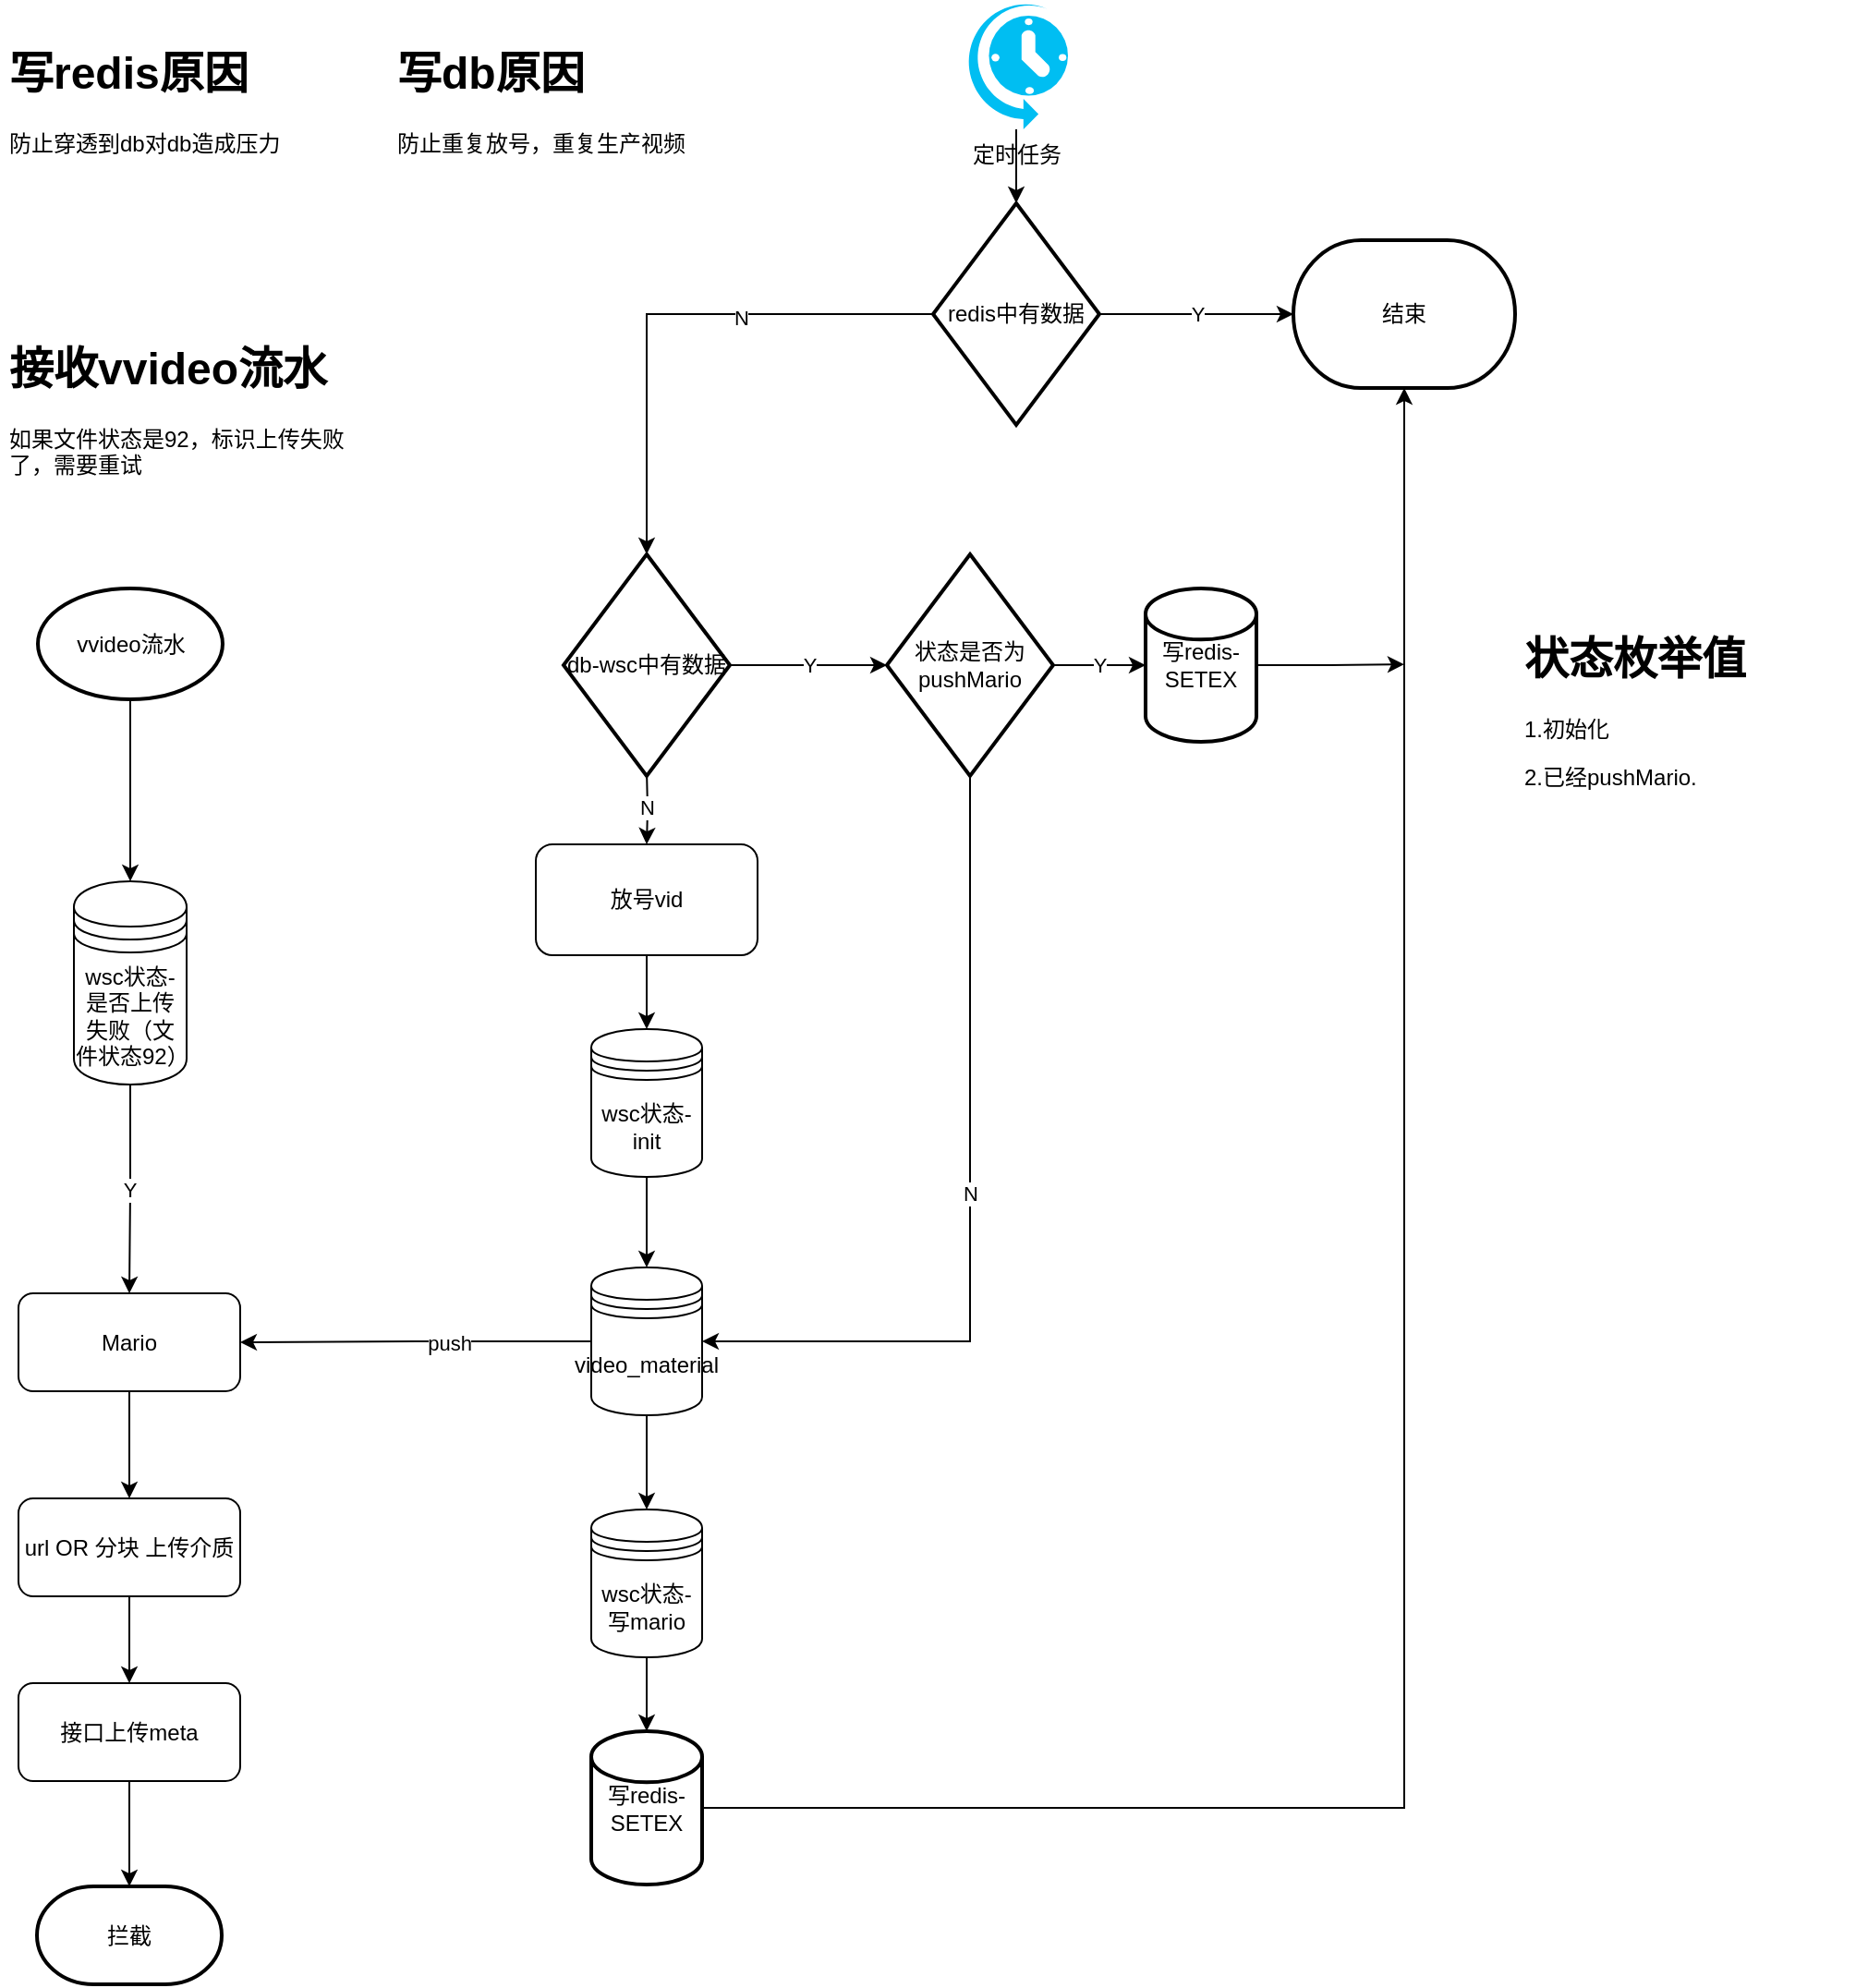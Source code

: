 <mxfile version="17.2.6" type="github">
  <diagram id="Lr0cav-XPf76D56cU3gr" name="Page-1">
    <mxGraphModel dx="2435" dy="943" grid="1" gridSize="10" guides="1" tooltips="1" connect="1" arrows="1" fold="1" page="1" pageScale="1" pageWidth="827" pageHeight="1169" math="0" shadow="0">
      <root>
        <mxCell id="0" />
        <mxCell id="1" parent="0" />
        <mxCell id="btpLiM1xGfyTe02xs8fI-7" style="edgeStyle=orthogonalEdgeStyle;rounded=0;orthogonalLoop=1;jettySize=auto;html=1;entryX=0.5;entryY=0;entryDx=0;entryDy=0;" edge="1" parent="1" source="btpLiM1xGfyTe02xs8fI-1">
          <mxGeometry relative="1" as="geometry">
            <mxPoint x="320" y="180" as="targetPoint" />
          </mxGeometry>
        </mxCell>
        <mxCell id="btpLiM1xGfyTe02xs8fI-1" value="定时任务" style="verticalLabelPosition=bottom;html=1;verticalAlign=top;align=center;strokeColor=none;fillColor=#00BEF2;shape=mxgraph.azure.scheduler;pointerEvents=1;" vertex="1" parent="1">
          <mxGeometry x="292" y="70" width="56" height="70" as="geometry" />
        </mxCell>
        <mxCell id="btpLiM1xGfyTe02xs8fI-36" value="N" style="edgeStyle=orthogonalEdgeStyle;rounded=0;orthogonalLoop=1;jettySize=auto;html=1;exitX=0.5;exitY=1;exitDx=0;exitDy=0;entryX=0.5;entryY=0;entryDx=0;entryDy=0;" edge="1" parent="1" target="btpLiM1xGfyTe02xs8fI-8">
          <mxGeometry relative="1" as="geometry">
            <mxPoint x="120" y="487" as="sourcePoint" />
          </mxGeometry>
        </mxCell>
        <mxCell id="btpLiM1xGfyTe02xs8fI-3" value="结束" style="strokeWidth=2;html=1;shape=mxgraph.flowchart.terminator;whiteSpace=wrap;fontFamily=Helvetica;fontSize=12;fontColor=default;align=center;strokeColor=default;fillColor=default;" vertex="1" parent="1">
          <mxGeometry x="470" y="200" width="120" height="80" as="geometry" />
        </mxCell>
        <mxCell id="btpLiM1xGfyTe02xs8fI-37" style="edgeStyle=orthogonalEdgeStyle;rounded=0;orthogonalLoop=1;jettySize=auto;html=1;exitX=0.5;exitY=1;exitDx=0;exitDy=0;entryX=0.5;entryY=0;entryDx=0;entryDy=0;" edge="1" parent="1" source="btpLiM1xGfyTe02xs8fI-8" target="btpLiM1xGfyTe02xs8fI-18">
          <mxGeometry relative="1" as="geometry" />
        </mxCell>
        <mxCell id="btpLiM1xGfyTe02xs8fI-8" value="放号vid" style="rounded=1;whiteSpace=wrap;html=1;" vertex="1" parent="1">
          <mxGeometry x="60" y="527" width="120" height="60" as="geometry" />
        </mxCell>
        <mxCell id="btpLiM1xGfyTe02xs8fI-17" style="edgeStyle=orthogonalEdgeStyle;rounded=0;orthogonalLoop=1;jettySize=auto;html=1;exitX=0.5;exitY=1;exitDx=0;exitDy=0;entryX=0.5;entryY=0;entryDx=0;entryDy=0;entryPerimeter=0;startArrow=none;" edge="1" parent="1" source="btpLiM1xGfyTe02xs8fI-39" target="btpLiM1xGfyTe02xs8fI-16">
          <mxGeometry relative="1" as="geometry" />
        </mxCell>
        <mxCell id="btpLiM1xGfyTe02xs8fI-41" style="edgeStyle=orthogonalEdgeStyle;rounded=0;orthogonalLoop=1;jettySize=auto;html=1;exitX=0.5;exitY=1;exitDx=0;exitDy=0;entryX=0.5;entryY=0;entryDx=0;entryDy=0;" edge="1" parent="1" source="btpLiM1xGfyTe02xs8fI-10" target="btpLiM1xGfyTe02xs8fI-39">
          <mxGeometry relative="1" as="geometry" />
        </mxCell>
        <mxCell id="btpLiM1xGfyTe02xs8fI-56" style="edgeStyle=orthogonalEdgeStyle;rounded=0;orthogonalLoop=1;jettySize=auto;html=1;exitX=0;exitY=0.5;exitDx=0;exitDy=0;entryX=1;entryY=0.5;entryDx=0;entryDy=0;" edge="1" parent="1" source="btpLiM1xGfyTe02xs8fI-10" target="btpLiM1xGfyTe02xs8fI-12">
          <mxGeometry relative="1" as="geometry" />
        </mxCell>
        <mxCell id="btpLiM1xGfyTe02xs8fI-57" value="push" style="edgeLabel;html=1;align=center;verticalAlign=middle;resizable=0;points=[];" vertex="1" connectable="0" parent="btpLiM1xGfyTe02xs8fI-56">
          <mxGeometry x="-0.194" y="1" relative="1" as="geometry">
            <mxPoint as="offset" />
          </mxGeometry>
        </mxCell>
        <mxCell id="btpLiM1xGfyTe02xs8fI-10" value="video_material" style="shape=datastore;whiteSpace=wrap;html=1;fontFamily=Helvetica;fontSize=12;fontColor=default;align=center;strokeColor=default;fillColor=default;" vertex="1" parent="1">
          <mxGeometry x="90" y="756" width="60" height="80" as="geometry" />
        </mxCell>
        <mxCell id="btpLiM1xGfyTe02xs8fI-24" style="edgeStyle=orthogonalEdgeStyle;rounded=0;orthogonalLoop=1;jettySize=auto;html=1;exitX=0.5;exitY=1;exitDx=0;exitDy=0;entryX=0.5;entryY=0;entryDx=0;entryDy=0;" edge="1" parent="1" source="btpLiM1xGfyTe02xs8fI-12" target="btpLiM1xGfyTe02xs8fI-22">
          <mxGeometry relative="1" as="geometry" />
        </mxCell>
        <mxCell id="btpLiM1xGfyTe02xs8fI-12" value="Mario" style="rounded=1;whiteSpace=wrap;html=1;" vertex="1" parent="1">
          <mxGeometry x="-220" y="770" width="120" height="53" as="geometry" />
        </mxCell>
        <mxCell id="btpLiM1xGfyTe02xs8fI-21" style="edgeStyle=orthogonalEdgeStyle;rounded=0;orthogonalLoop=1;jettySize=auto;html=1;exitX=1;exitY=0.5;exitDx=0;exitDy=0;exitPerimeter=0;entryX=0.5;entryY=1;entryDx=0;entryDy=0;entryPerimeter=0;" edge="1" parent="1" source="btpLiM1xGfyTe02xs8fI-16" target="btpLiM1xGfyTe02xs8fI-3">
          <mxGeometry relative="1" as="geometry" />
        </mxCell>
        <mxCell id="btpLiM1xGfyTe02xs8fI-16" value="写redis-SETEX" style="strokeWidth=2;html=1;shape=mxgraph.flowchart.database;whiteSpace=wrap;" vertex="1" parent="1">
          <mxGeometry x="90" y="1007" width="60" height="83" as="geometry" />
        </mxCell>
        <mxCell id="btpLiM1xGfyTe02xs8fI-38" style="edgeStyle=orthogonalEdgeStyle;rounded=0;orthogonalLoop=1;jettySize=auto;html=1;exitX=0.5;exitY=1;exitDx=0;exitDy=0;entryX=0.5;entryY=0;entryDx=0;entryDy=0;" edge="1" parent="1" source="btpLiM1xGfyTe02xs8fI-18" target="btpLiM1xGfyTe02xs8fI-10">
          <mxGeometry relative="1" as="geometry" />
        </mxCell>
        <mxCell id="btpLiM1xGfyTe02xs8fI-18" value="wsc状态-init" style="shape=datastore;whiteSpace=wrap;html=1;fontFamily=Helvetica;fontSize=12;fontColor=default;align=center;strokeColor=default;fillColor=default;" vertex="1" parent="1">
          <mxGeometry x="90" y="627" width="60" height="80" as="geometry" />
        </mxCell>
        <mxCell id="btpLiM1xGfyTe02xs8fI-25" style="edgeStyle=orthogonalEdgeStyle;rounded=0;orthogonalLoop=1;jettySize=auto;html=1;exitX=0.5;exitY=1;exitDx=0;exitDy=0;entryX=0.5;entryY=0;entryDx=0;entryDy=0;" edge="1" parent="1" source="btpLiM1xGfyTe02xs8fI-22" target="btpLiM1xGfyTe02xs8fI-23">
          <mxGeometry relative="1" as="geometry" />
        </mxCell>
        <mxCell id="btpLiM1xGfyTe02xs8fI-22" value="url OR 分块 上传介质" style="rounded=1;whiteSpace=wrap;html=1;" vertex="1" parent="1">
          <mxGeometry x="-220" y="881" width="120" height="53" as="geometry" />
        </mxCell>
        <mxCell id="btpLiM1xGfyTe02xs8fI-27" style="edgeStyle=orthogonalEdgeStyle;rounded=0;orthogonalLoop=1;jettySize=auto;html=1;exitX=0.5;exitY=1;exitDx=0;exitDy=0;entryX=0.5;entryY=0;entryDx=0;entryDy=0;entryPerimeter=0;" edge="1" parent="1" source="btpLiM1xGfyTe02xs8fI-23" target="btpLiM1xGfyTe02xs8fI-26">
          <mxGeometry relative="1" as="geometry" />
        </mxCell>
        <mxCell id="btpLiM1xGfyTe02xs8fI-23" value="接口上传meta" style="rounded=1;whiteSpace=wrap;html=1;" vertex="1" parent="1">
          <mxGeometry x="-220" y="981" width="120" height="53" as="geometry" />
        </mxCell>
        <mxCell id="btpLiM1xGfyTe02xs8fI-26" value="拦截" style="strokeWidth=2;html=1;shape=mxgraph.flowchart.terminator;whiteSpace=wrap;" vertex="1" parent="1">
          <mxGeometry x="-210" y="1091" width="100" height="53" as="geometry" />
        </mxCell>
        <mxCell id="btpLiM1xGfyTe02xs8fI-39" value="wsc状态-写mario" style="shape=datastore;whiteSpace=wrap;html=1;fontFamily=Helvetica;fontSize=12;fontColor=default;align=center;strokeColor=default;fillColor=default;" vertex="1" parent="1">
          <mxGeometry x="90" y="887" width="60" height="80" as="geometry" />
        </mxCell>
        <mxCell id="btpLiM1xGfyTe02xs8fI-49" style="edgeStyle=orthogonalEdgeStyle;rounded=0;orthogonalLoop=1;jettySize=auto;html=1;exitX=0;exitY=0.5;exitDx=0;exitDy=0;exitPerimeter=0;entryX=0.5;entryY=0;entryDx=0;entryDy=0;entryPerimeter=0;" edge="1" parent="1" source="btpLiM1xGfyTe02xs8fI-43" target="btpLiM1xGfyTe02xs8fI-47">
          <mxGeometry relative="1" as="geometry" />
        </mxCell>
        <mxCell id="btpLiM1xGfyTe02xs8fI-58" value="N" style="edgeLabel;html=1;align=center;verticalAlign=middle;resizable=0;points=[];" vertex="1" connectable="0" parent="btpLiM1xGfyTe02xs8fI-49">
          <mxGeometry x="-0.265" y="2" relative="1" as="geometry">
            <mxPoint as="offset" />
          </mxGeometry>
        </mxCell>
        <mxCell id="btpLiM1xGfyTe02xs8fI-59" value="Y" style="edgeStyle=orthogonalEdgeStyle;rounded=0;orthogonalLoop=1;jettySize=auto;html=1;exitX=1;exitY=0.5;exitDx=0;exitDy=0;exitPerimeter=0;entryX=0;entryY=0.5;entryDx=0;entryDy=0;entryPerimeter=0;" edge="1" parent="1" source="btpLiM1xGfyTe02xs8fI-43" target="btpLiM1xGfyTe02xs8fI-3">
          <mxGeometry relative="1" as="geometry" />
        </mxCell>
        <mxCell id="btpLiM1xGfyTe02xs8fI-43" value="redis中有数据" style="strokeWidth=2;html=1;shape=mxgraph.flowchart.decision;whiteSpace=wrap;" vertex="1" parent="1">
          <mxGeometry x="275" y="180" width="90" height="120" as="geometry" />
        </mxCell>
        <mxCell id="btpLiM1xGfyTe02xs8fI-51" value="Y" style="edgeStyle=orthogonalEdgeStyle;rounded=0;orthogonalLoop=1;jettySize=auto;html=1;exitX=1;exitY=0.5;exitDx=0;exitDy=0;exitPerimeter=0;entryX=0;entryY=0.5;entryDx=0;entryDy=0;entryPerimeter=0;" edge="1" parent="1" source="btpLiM1xGfyTe02xs8fI-47" target="btpLiM1xGfyTe02xs8fI-50">
          <mxGeometry relative="1" as="geometry">
            <Array as="points">
              <mxPoint x="190" y="430" />
              <mxPoint x="190" y="430" />
            </Array>
          </mxGeometry>
        </mxCell>
        <mxCell id="btpLiM1xGfyTe02xs8fI-47" value="db-wsc中有数据" style="strokeWidth=2;html=1;shape=mxgraph.flowchart.decision;whiteSpace=wrap;" vertex="1" parent="1">
          <mxGeometry x="75" y="370" width="90" height="120" as="geometry" />
        </mxCell>
        <mxCell id="btpLiM1xGfyTe02xs8fI-52" style="edgeStyle=orthogonalEdgeStyle;rounded=0;orthogonalLoop=1;jettySize=auto;html=1;exitX=1;exitY=0.5;exitDx=0;exitDy=0;exitPerimeter=0;startArrow=none;" edge="1" parent="1" source="btpLiM1xGfyTe02xs8fI-53">
          <mxGeometry relative="1" as="geometry">
            <mxPoint x="530" y="429.571" as="targetPoint" />
          </mxGeometry>
        </mxCell>
        <mxCell id="btpLiM1xGfyTe02xs8fI-55" value="Y" style="edgeStyle=orthogonalEdgeStyle;rounded=0;orthogonalLoop=1;jettySize=auto;html=1;exitX=1;exitY=0.5;exitDx=0;exitDy=0;exitPerimeter=0;entryX=0;entryY=0.5;entryDx=0;entryDy=0;entryPerimeter=0;" edge="1" parent="1" source="btpLiM1xGfyTe02xs8fI-50" target="btpLiM1xGfyTe02xs8fI-53">
          <mxGeometry relative="1" as="geometry" />
        </mxCell>
        <mxCell id="btpLiM1xGfyTe02xs8fI-60" value="N" style="edgeStyle=orthogonalEdgeStyle;rounded=0;orthogonalLoop=1;jettySize=auto;html=1;exitX=0.5;exitY=1;exitDx=0;exitDy=0;exitPerimeter=0;entryX=1;entryY=0.5;entryDx=0;entryDy=0;" edge="1" parent="1" source="btpLiM1xGfyTe02xs8fI-50" target="btpLiM1xGfyTe02xs8fI-10">
          <mxGeometry relative="1" as="geometry" />
        </mxCell>
        <mxCell id="btpLiM1xGfyTe02xs8fI-50" value="状态是否为pushMario" style="strokeWidth=2;html=1;shape=mxgraph.flowchart.decision;whiteSpace=wrap;" vertex="1" parent="1">
          <mxGeometry x="250" y="370" width="90" height="120" as="geometry" />
        </mxCell>
        <mxCell id="btpLiM1xGfyTe02xs8fI-53" value="写redis-SETEX" style="strokeWidth=2;html=1;shape=mxgraph.flowchart.database;whiteSpace=wrap;" vertex="1" parent="1">
          <mxGeometry x="390" y="388.5" width="60" height="83" as="geometry" />
        </mxCell>
        <mxCell id="btpLiM1xGfyTe02xs8fI-61" value="&lt;h1&gt;状态枚举值&lt;/h1&gt;&lt;p&gt;1.初始化&lt;/p&gt;&lt;p&gt;2.已经pushMario.&lt;/p&gt;" style="text;html=1;strokeColor=none;fillColor=none;spacing=5;spacingTop=-20;whiteSpace=wrap;overflow=hidden;rounded=0;" vertex="1" parent="1">
          <mxGeometry x="590" y="407" width="190" height="120" as="geometry" />
        </mxCell>
        <mxCell id="btpLiM1xGfyTe02xs8fI-62" value="&lt;h1&gt;写db原因&lt;/h1&gt;&lt;p&gt;防止重复放号，重复生产视频&lt;/p&gt;" style="text;html=1;strokeColor=none;fillColor=none;spacing=5;spacingTop=-20;whiteSpace=wrap;overflow=hidden;rounded=0;" vertex="1" parent="1">
          <mxGeometry x="-20" y="90" width="190" height="120" as="geometry" />
        </mxCell>
        <mxCell id="btpLiM1xGfyTe02xs8fI-63" value="&lt;h1&gt;写redis原因&lt;/h1&gt;&lt;p&gt;防止穿透到db对db造成压力&lt;/p&gt;" style="text;html=1;strokeColor=none;fillColor=none;spacing=5;spacingTop=-20;whiteSpace=wrap;overflow=hidden;rounded=0;" vertex="1" parent="1">
          <mxGeometry x="-230" y="90" width="190" height="120" as="geometry" />
        </mxCell>
        <mxCell id="btpLiM1xGfyTe02xs8fI-67" style="edgeStyle=orthogonalEdgeStyle;rounded=0;orthogonalLoop=1;jettySize=auto;html=1;exitX=0.5;exitY=1;exitDx=0;exitDy=0;exitPerimeter=0;entryX=0.5;entryY=0;entryDx=0;entryDy=0;" edge="1" parent="1" source="btpLiM1xGfyTe02xs8fI-64" target="btpLiM1xGfyTe02xs8fI-65">
          <mxGeometry relative="1" as="geometry" />
        </mxCell>
        <mxCell id="btpLiM1xGfyTe02xs8fI-64" value="vvideo流水" style="strokeWidth=2;html=1;shape=mxgraph.flowchart.start_1;whiteSpace=wrap;" vertex="1" parent="1">
          <mxGeometry x="-209.5" y="388.5" width="100" height="60" as="geometry" />
        </mxCell>
        <mxCell id="btpLiM1xGfyTe02xs8fI-66" value="Y" style="edgeStyle=orthogonalEdgeStyle;rounded=0;orthogonalLoop=1;jettySize=auto;html=1;entryX=0.5;entryY=0;entryDx=0;entryDy=0;" edge="1" parent="1" source="btpLiM1xGfyTe02xs8fI-65" target="btpLiM1xGfyTe02xs8fI-12">
          <mxGeometry relative="1" as="geometry" />
        </mxCell>
        <mxCell id="btpLiM1xGfyTe02xs8fI-65" value="wsc状态-是否上传失败（文件状态92）" style="shape=datastore;whiteSpace=wrap;html=1;fontFamily=Helvetica;fontSize=12;fontColor=default;align=center;strokeColor=default;fillColor=default;" vertex="1" parent="1">
          <mxGeometry x="-190" y="547" width="61" height="110" as="geometry" />
        </mxCell>
        <mxCell id="btpLiM1xGfyTe02xs8fI-68" value="&lt;h1&gt;接收vvideo流水&lt;/h1&gt;&lt;p&gt;如果文件状态是92，标识上传失败了，需要重试&lt;/p&gt;" style="text;html=1;strokeColor=none;fillColor=none;spacing=5;spacingTop=-20;whiteSpace=wrap;overflow=hidden;rounded=0;" vertex="1" parent="1">
          <mxGeometry x="-230" y="250" width="190" height="120" as="geometry" />
        </mxCell>
      </root>
    </mxGraphModel>
  </diagram>
</mxfile>
